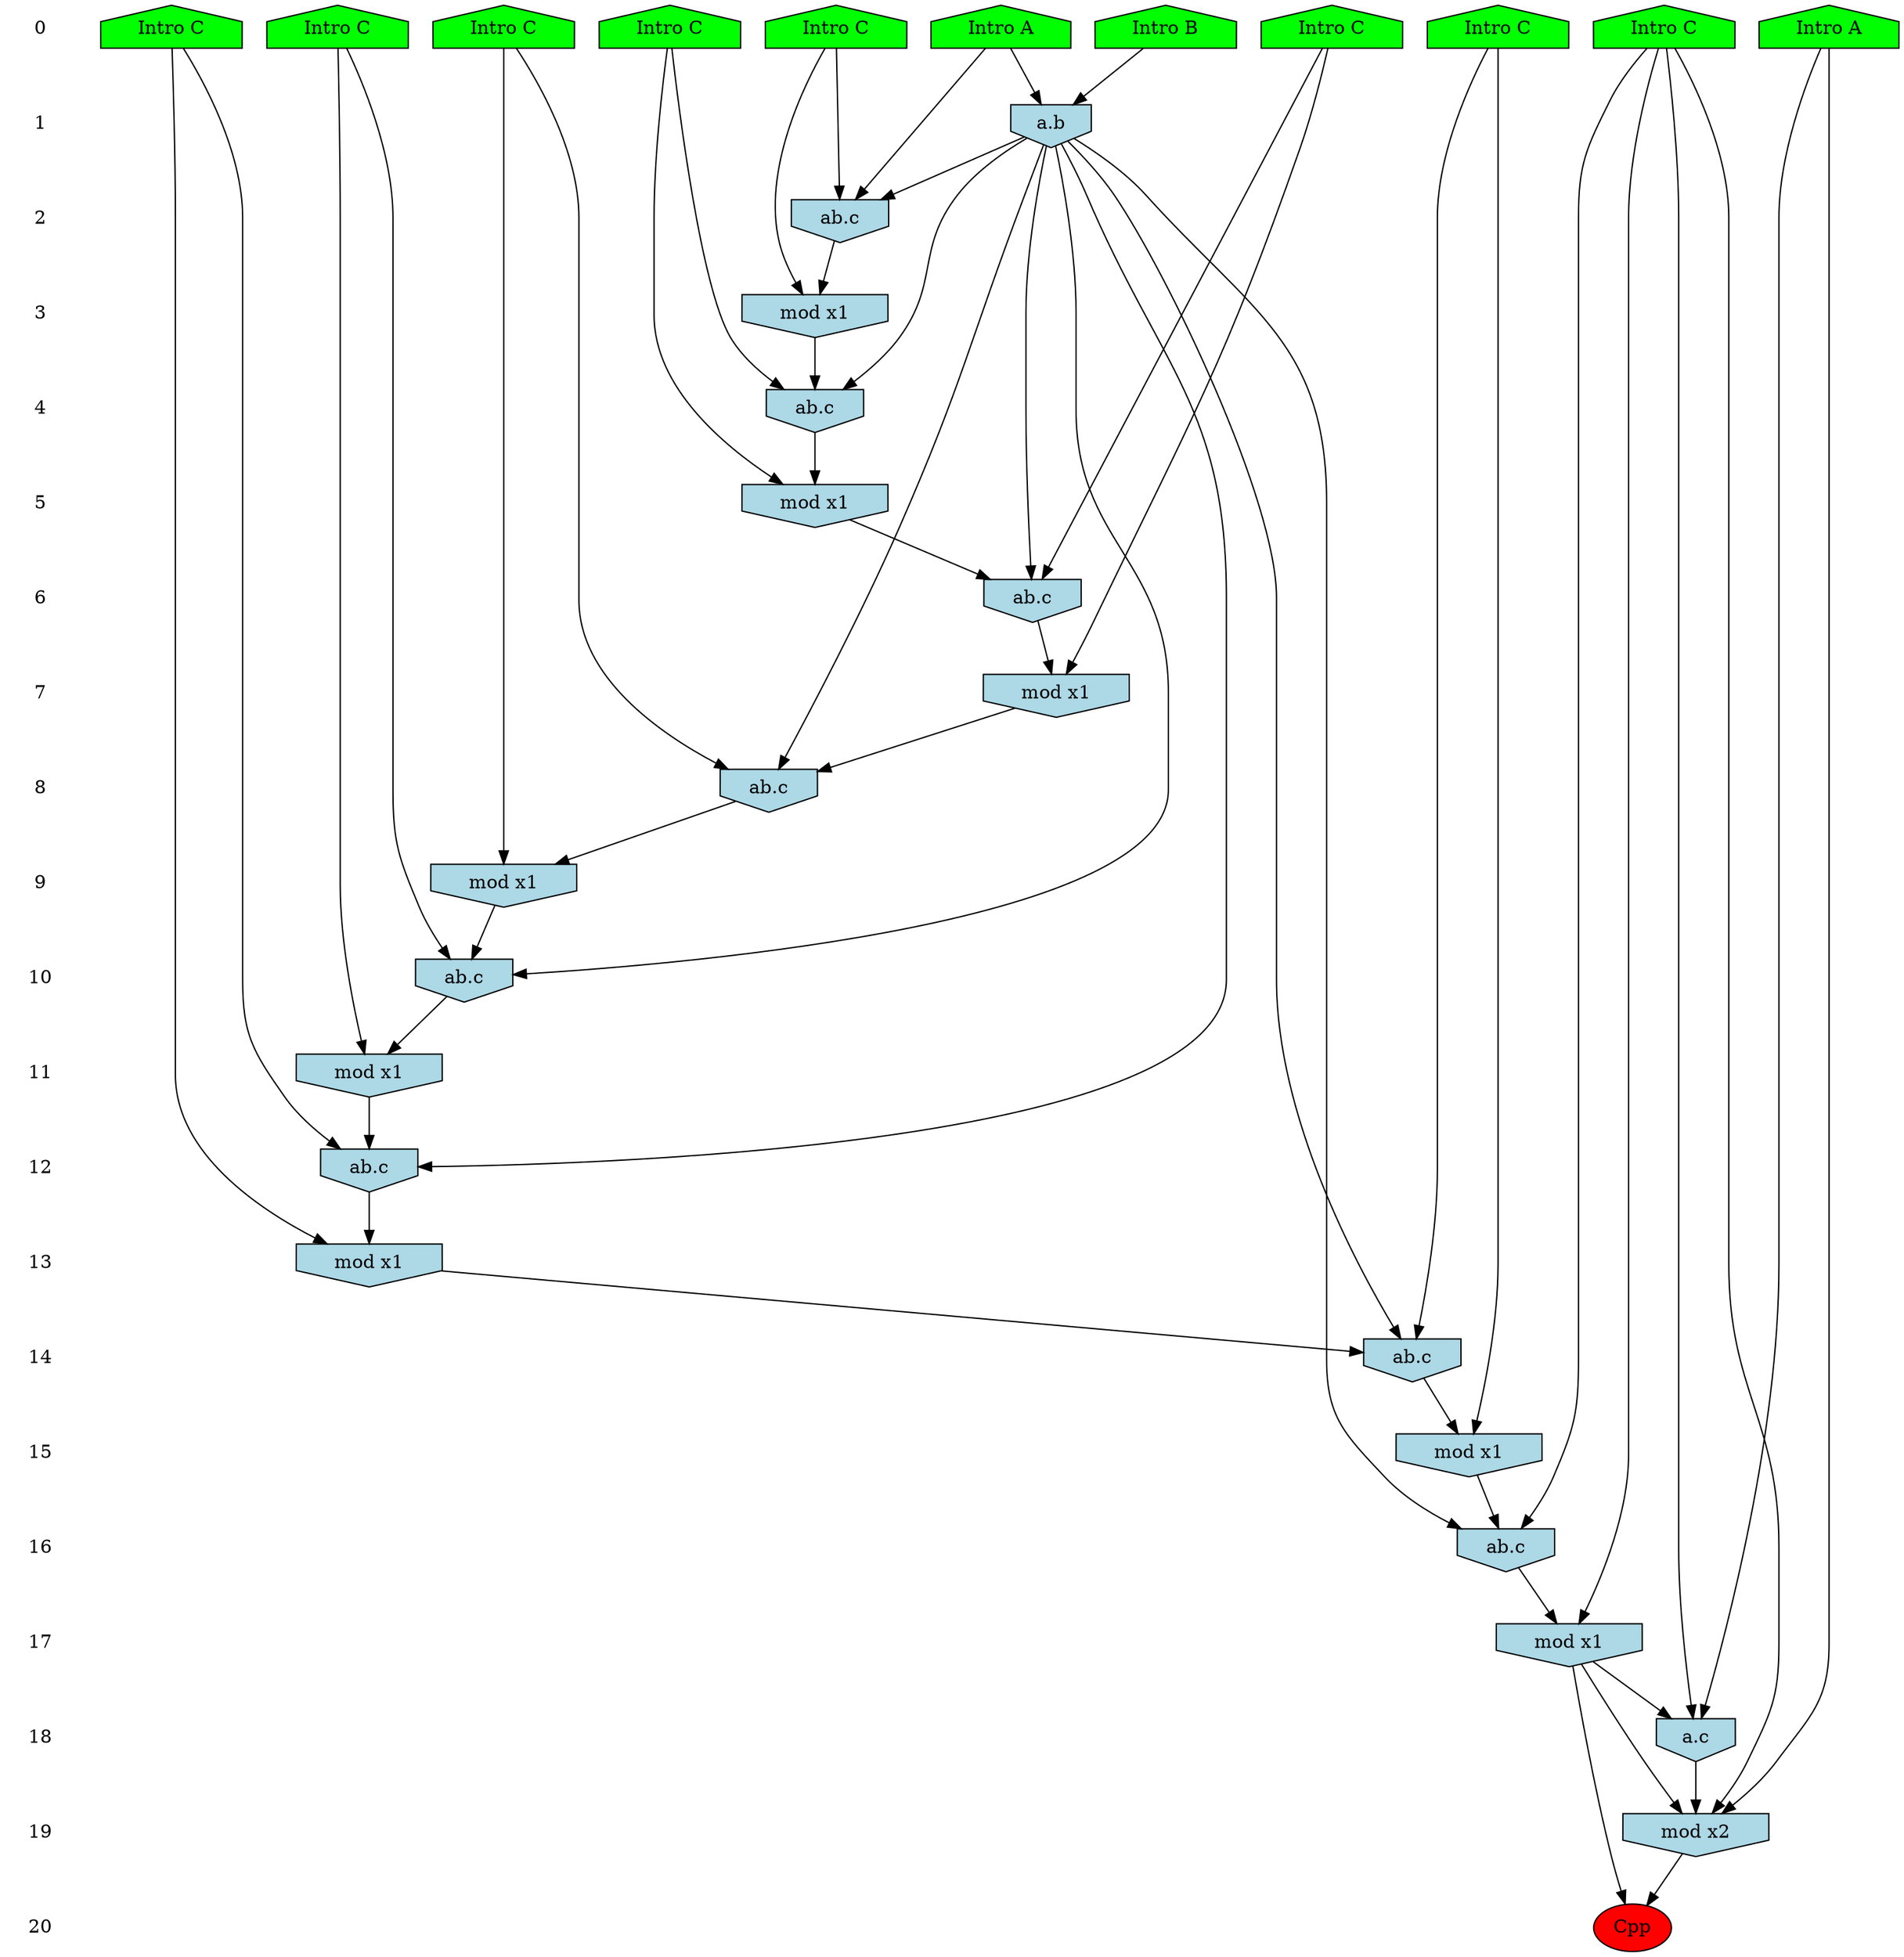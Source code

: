 /* Compression of 1 causal flows obtained in average at 1.954710E+01 t.u */
/* Compressed causal flows were: [3598] */
digraph G{
 ranksep=.5 ; 
{ rank = same ; "0" [shape=plaintext] ; node_1 [label ="Intro B", shape=house, style=filled, fillcolor=green] ;
node_2 [label ="Intro A", shape=house, style=filled, fillcolor=green] ;
node_3 [label ="Intro A", shape=house, style=filled, fillcolor=green] ;
node_4 [label ="Intro C", shape=house, style=filled, fillcolor=green] ;
node_5 [label ="Intro C", shape=house, style=filled, fillcolor=green] ;
node_6 [label ="Intro C", shape=house, style=filled, fillcolor=green] ;
node_7 [label ="Intro C", shape=house, style=filled, fillcolor=green] ;
node_8 [label ="Intro C", shape=house, style=filled, fillcolor=green] ;
node_9 [label ="Intro C", shape=house, style=filled, fillcolor=green] ;
node_10 [label ="Intro C", shape=house, style=filled, fillcolor=green] ;
node_11 [label ="Intro C", shape=house, style=filled, fillcolor=green] ;
}
{ rank = same ; "1" [shape=plaintext] ; node_12 [label="a.b", shape=invhouse, style=filled, fillcolor = lightblue] ;
}
{ rank = same ; "2" [shape=plaintext] ; node_13 [label="ab.c", shape=invhouse, style=filled, fillcolor = lightblue] ;
}
{ rank = same ; "3" [shape=plaintext] ; node_14 [label="mod x1", shape=invhouse, style=filled, fillcolor = lightblue] ;
}
{ rank = same ; "4" [shape=plaintext] ; node_15 [label="ab.c", shape=invhouse, style=filled, fillcolor = lightblue] ;
}
{ rank = same ; "5" [shape=plaintext] ; node_16 [label="mod x1", shape=invhouse, style=filled, fillcolor = lightblue] ;
}
{ rank = same ; "6" [shape=plaintext] ; node_17 [label="ab.c", shape=invhouse, style=filled, fillcolor = lightblue] ;
}
{ rank = same ; "7" [shape=plaintext] ; node_18 [label="mod x1", shape=invhouse, style=filled, fillcolor = lightblue] ;
}
{ rank = same ; "8" [shape=plaintext] ; node_19 [label="ab.c", shape=invhouse, style=filled, fillcolor = lightblue] ;
}
{ rank = same ; "9" [shape=plaintext] ; node_20 [label="mod x1", shape=invhouse, style=filled, fillcolor = lightblue] ;
}
{ rank = same ; "10" [shape=plaintext] ; node_21 [label="ab.c", shape=invhouse, style=filled, fillcolor = lightblue] ;
}
{ rank = same ; "11" [shape=plaintext] ; node_22 [label="mod x1", shape=invhouse, style=filled, fillcolor = lightblue] ;
}
{ rank = same ; "12" [shape=plaintext] ; node_23 [label="ab.c", shape=invhouse, style=filled, fillcolor = lightblue] ;
}
{ rank = same ; "13" [shape=plaintext] ; node_24 [label="mod x1", shape=invhouse, style=filled, fillcolor = lightblue] ;
}
{ rank = same ; "14" [shape=plaintext] ; node_25 [label="ab.c", shape=invhouse, style=filled, fillcolor = lightblue] ;
}
{ rank = same ; "15" [shape=plaintext] ; node_26 [label="mod x1", shape=invhouse, style=filled, fillcolor = lightblue] ;
}
{ rank = same ; "16" [shape=plaintext] ; node_27 [label="ab.c", shape=invhouse, style=filled, fillcolor = lightblue] ;
}
{ rank = same ; "17" [shape=plaintext] ; node_28 [label="mod x1", shape=invhouse, style=filled, fillcolor = lightblue] ;
}
{ rank = same ; "18" [shape=plaintext] ; node_29 [label="a.c", shape=invhouse, style=filled, fillcolor = lightblue] ;
}
{ rank = same ; "19" [shape=plaintext] ; node_30 [label="mod x2", shape=invhouse, style=filled, fillcolor = lightblue] ;
}
{ rank = same ; "20" [shape=plaintext] ; node_31 [label ="Cpp", style=filled, fillcolor=red] ;
}
"0" -> "1" [style="invis"]; 
"1" -> "2" [style="invis"]; 
"2" -> "3" [style="invis"]; 
"3" -> "4" [style="invis"]; 
"4" -> "5" [style="invis"]; 
"5" -> "6" [style="invis"]; 
"6" -> "7" [style="invis"]; 
"7" -> "8" [style="invis"]; 
"8" -> "9" [style="invis"]; 
"9" -> "10" [style="invis"]; 
"10" -> "11" [style="invis"]; 
"11" -> "12" [style="invis"]; 
"12" -> "13" [style="invis"]; 
"13" -> "14" [style="invis"]; 
"14" -> "15" [style="invis"]; 
"15" -> "16" [style="invis"]; 
"16" -> "17" [style="invis"]; 
"17" -> "18" [style="invis"]; 
"18" -> "19" [style="invis"]; 
"19" -> "20" [style="invis"]; 
node_1 -> node_12
node_2 -> node_12
node_2 -> node_13
node_4 -> node_13
node_12 -> node_13
node_4 -> node_14
node_13 -> node_14
node_8 -> node_15
node_12 -> node_15
node_14 -> node_15
node_8 -> node_16
node_15 -> node_16
node_11 -> node_17
node_12 -> node_17
node_16 -> node_17
node_11 -> node_18
node_17 -> node_18
node_7 -> node_19
node_12 -> node_19
node_18 -> node_19
node_7 -> node_20
node_19 -> node_20
node_5 -> node_21
node_12 -> node_21
node_20 -> node_21
node_5 -> node_22
node_21 -> node_22
node_9 -> node_23
node_12 -> node_23
node_22 -> node_23
node_9 -> node_24
node_23 -> node_24
node_10 -> node_25
node_12 -> node_25
node_24 -> node_25
node_10 -> node_26
node_25 -> node_26
node_6 -> node_27
node_12 -> node_27
node_26 -> node_27
node_6 -> node_28
node_27 -> node_28
node_3 -> node_29
node_6 -> node_29
node_28 -> node_29
node_3 -> node_30
node_6 -> node_30
node_28 -> node_30
node_29 -> node_30
node_28 -> node_31
node_30 -> node_31
}
/*
 Dot generation time: 0.000000
*/